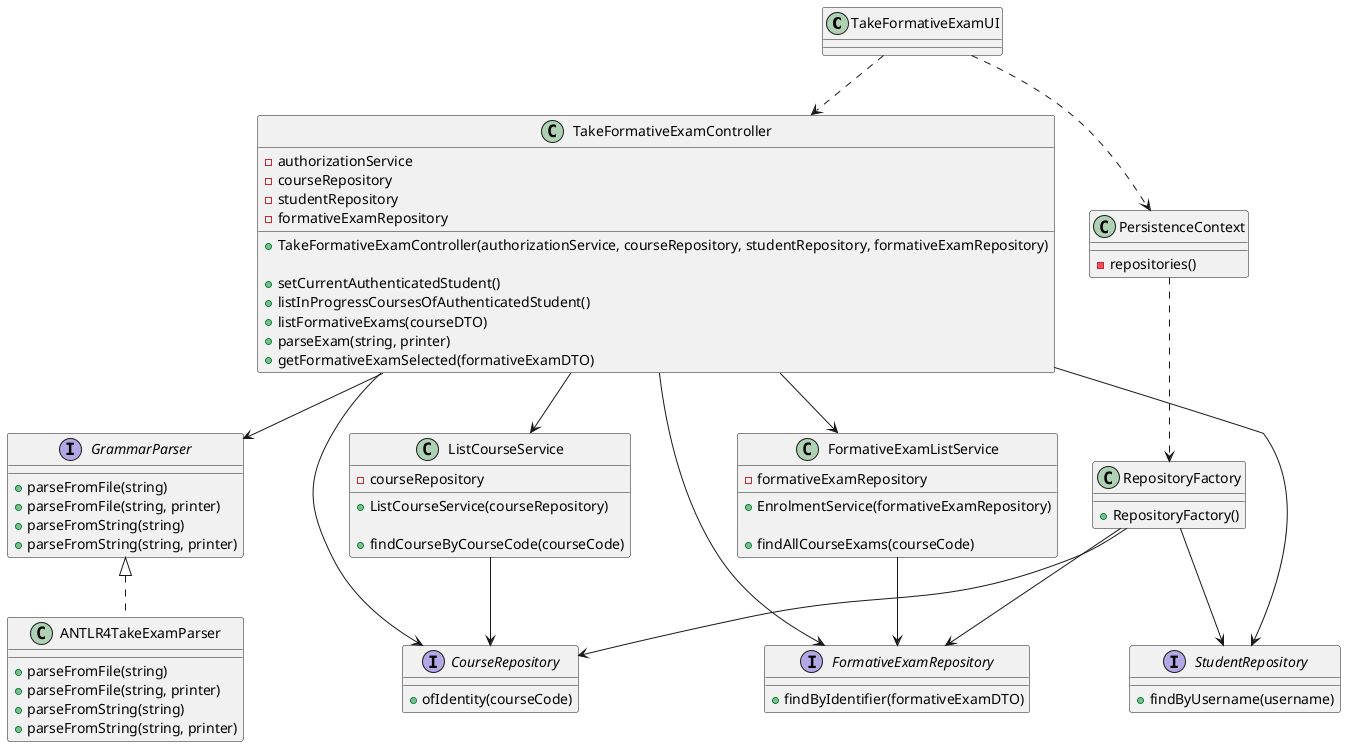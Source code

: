 @startuml US2009_CD

class TakeFormativeExamUI {}

class TakeFormativeExamController {
- authorizationService
- courseRepository
- studentRepository
- formativeExamRepository

+ TakeFormativeExamController(authorizationService, courseRepository, studentRepository, formativeExamRepository)

+ setCurrentAuthenticatedStudent()
+ listInProgressCoursesOfAuthenticatedStudent()
+ listFormativeExams(courseDTO)
+ parseExam(string, printer)
+ getFormativeExamSelected(formativeExamDTO)
}

interface GrammarParser {
  + parseFromFile(string)
  + parseFromFile(string, printer)
  + parseFromString(string)
  + parseFromString(string, printer)
}

class ANTLR4TakeExamParser {

  + parseFromFile(string)
  + parseFromFile(string, printer)
  + parseFromString(string)
  + parseFromString(string, printer)
}

class ListCourseService {
- courseRepository

+ ListCourseService(courseRepository)

+ findCourseByCourseCode(courseCode)
}

class FormativeExamListService {
- formativeExamRepository

+ EnrolmentService(formativeExamRepository)

+ findAllCourseExams(courseCode)
}

interface FormativeExamRepository {
  + findByIdentifier(formativeExamDTO)
}

interface CourseRepository {
  + ofIdentity(courseCode)
}

interface StudentRepository {
  + findByUsername(username)
}

class RepositoryFactory {
  + RepositoryFactory()
}

class PersistenceContext {
  - repositories()
}

TakeFormativeExamUI ..> TakeFormativeExamController
TakeFormativeExamUI ..> PersistenceContext
PersistenceContext ..> RepositoryFactory

RepositoryFactory --> CourseRepository
RepositoryFactory --> FormativeExamRepository
RepositoryFactory --> StudentRepository

TakeFormativeExamController --> GrammarParser
TakeFormativeExamController --> ListCourseService
TakeFormativeExamController --> FormativeExamListService
TakeFormativeExamController --> FormativeExamRepository
TakeFormativeExamController --> CourseRepository
TakeFormativeExamController --> StudentRepository

GrammarParser <|.. ANTLR4TakeExamParser

ListCourseService --> CourseRepository

FormativeExamListService --> FormativeExamRepository


@enduml
